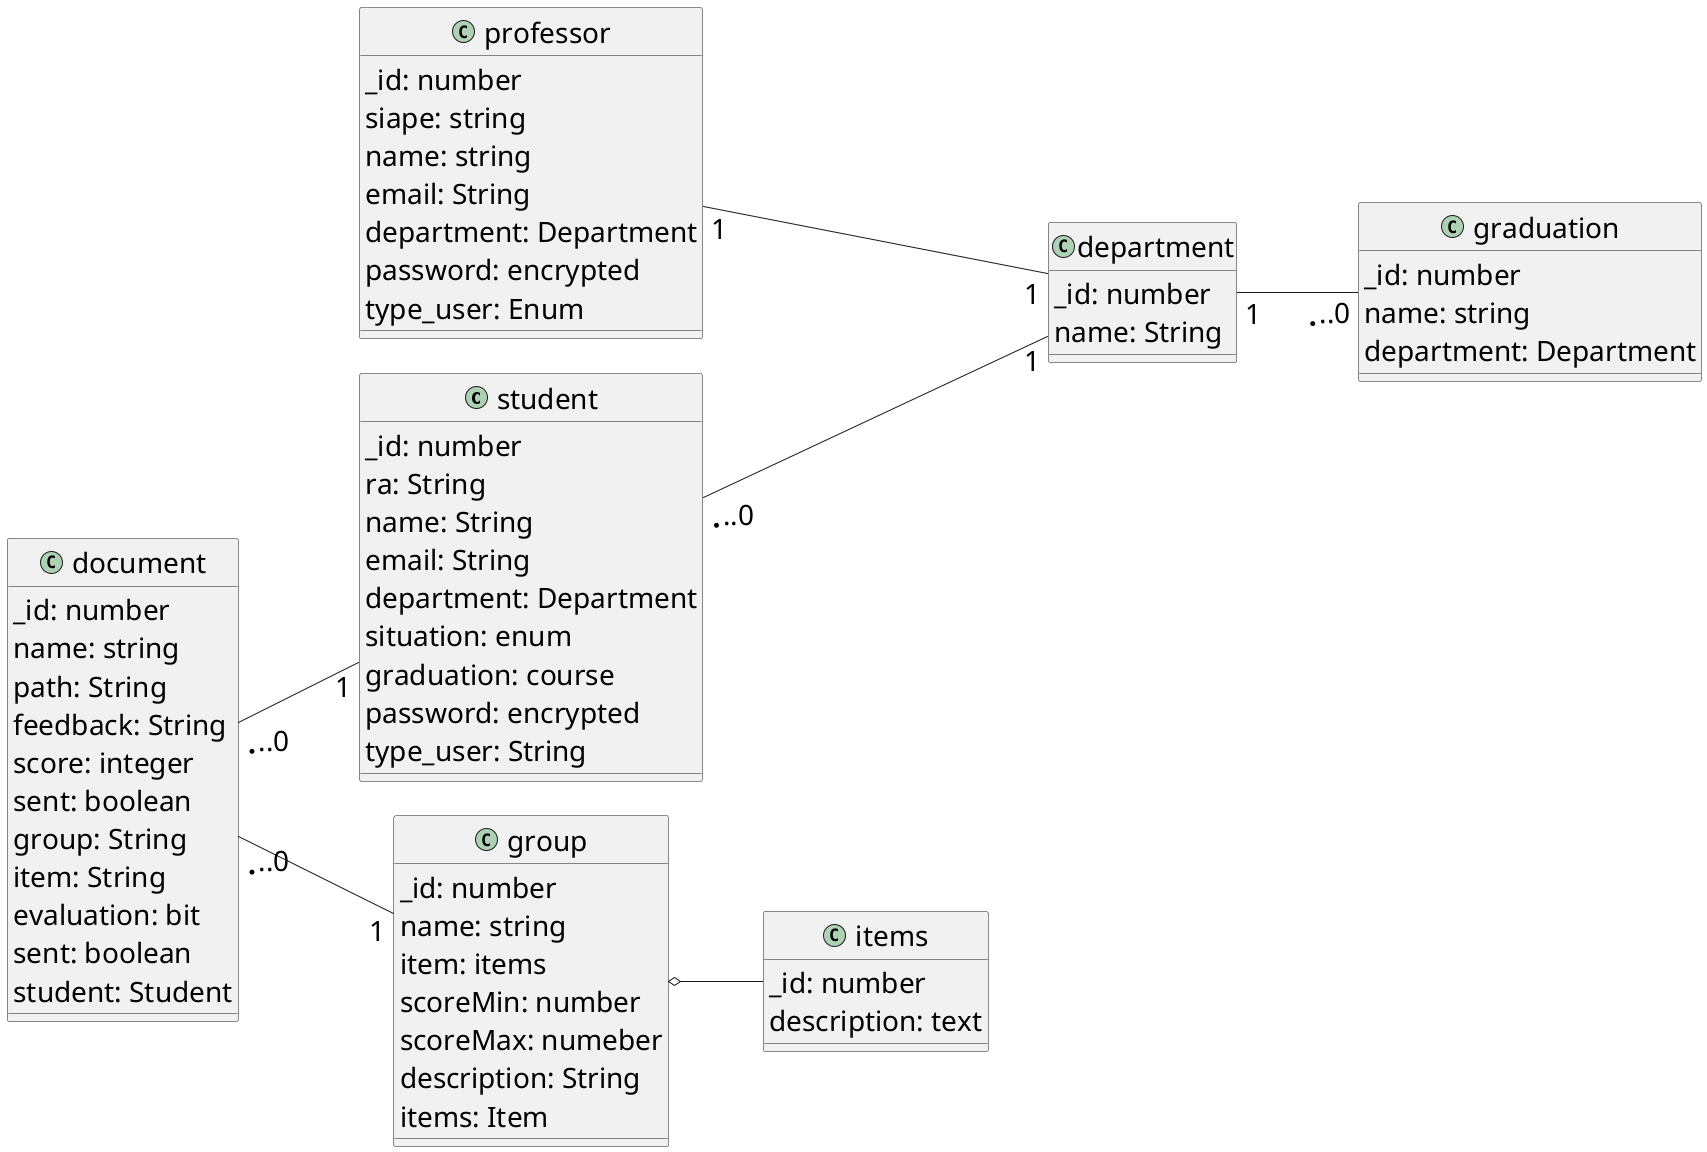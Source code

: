 @startuml
left to right direction
skinparam classFontSize 28
skinparam ClassAttributeFontSize 28
skinparam ArrowFontSize 28

class student {
    _id: number
    ra: String
    name: String
    email: String
    department: Department
    situation: enum
    graduation: course
    password: encrypted
    type_user: String
}
class document {
    _id: number
    name: string
    path: String
    feedback: String
    score: integer
    sent: boolean
    group: String
    item: String
    evaluation: bit
    sent: boolean
    student: Student
}
class group {
    _id: number
    name: string
    item: items
    scoreMin: number
    scoreMax: numeber
    description: String
    items: Item
}
class items {
    _id: number
    description: text 
}
class professor {
    _id: number
    siape: string
    name: string
    email: String
    department: Department
    password: encrypted
    type_user: Enum
}
class graduation {
    _id: number
    name: string
    department: Department
}
class department {
    _id: number
    name: String
}
document "*..0"--- "1" group
group o-- items
document "*..0" --- "1" student
student "*..0" --- "1" department
department "1" --- "*..0" graduation
professor "1" --- "1" department 
@enduml